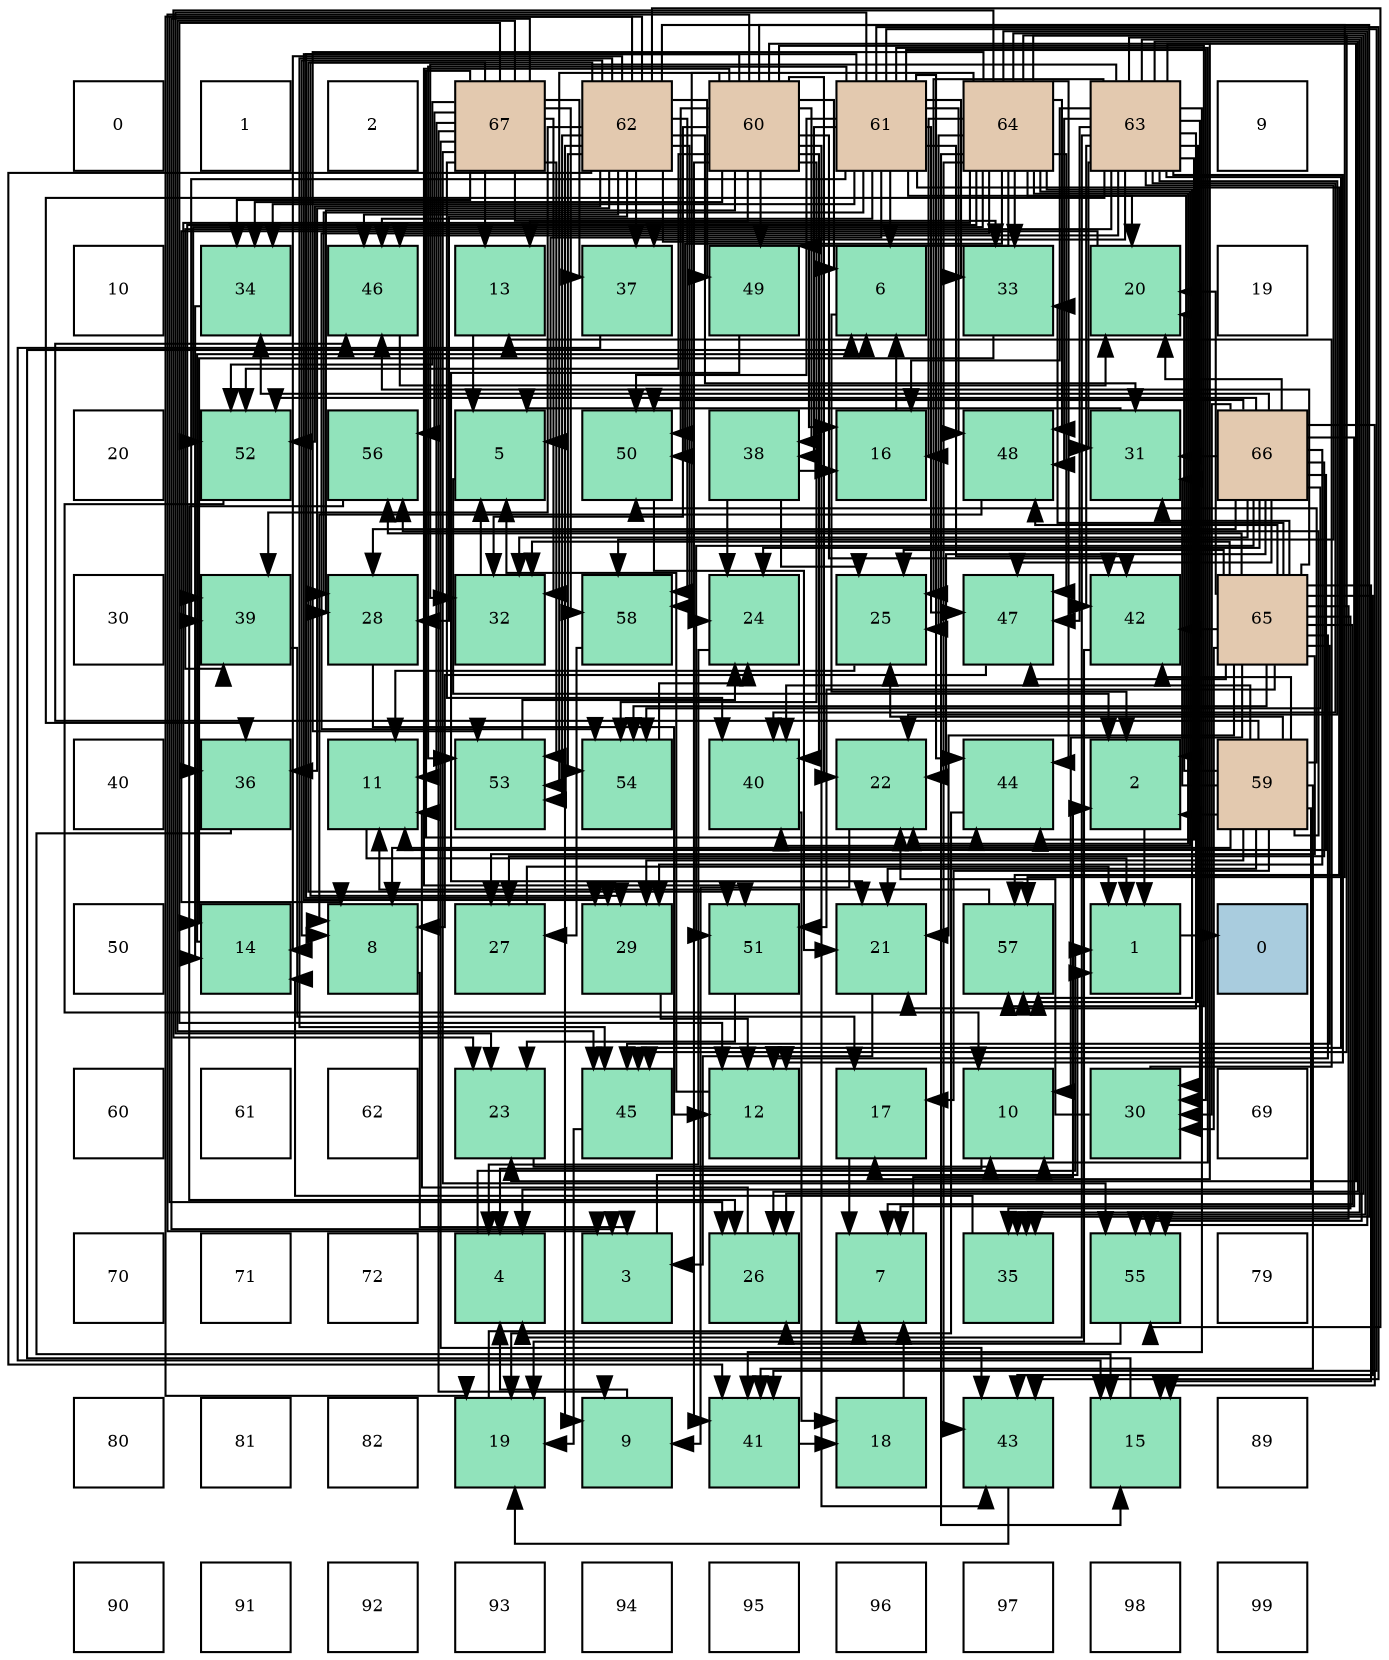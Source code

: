 digraph layout{
 rankdir=TB;
 splines=ortho;
 node [style=filled shape=square fixedsize=true width=0.6];
0[label="0", fontsize=8, fillcolor="#ffffff"];
1[label="1", fontsize=8, fillcolor="#ffffff"];
2[label="2", fontsize=8, fillcolor="#ffffff"];
3[label="67", fontsize=8, fillcolor="#e3c9af"];
4[label="62", fontsize=8, fillcolor="#e3c9af"];
5[label="60", fontsize=8, fillcolor="#e3c9af"];
6[label="61", fontsize=8, fillcolor="#e3c9af"];
7[label="64", fontsize=8, fillcolor="#e3c9af"];
8[label="63", fontsize=8, fillcolor="#e3c9af"];
9[label="9", fontsize=8, fillcolor="#ffffff"];
10[label="10", fontsize=8, fillcolor="#ffffff"];
11[label="34", fontsize=8, fillcolor="#91e3bb"];
12[label="46", fontsize=8, fillcolor="#91e3bb"];
13[label="13", fontsize=8, fillcolor="#91e3bb"];
14[label="37", fontsize=8, fillcolor="#91e3bb"];
15[label="49", fontsize=8, fillcolor="#91e3bb"];
16[label="6", fontsize=8, fillcolor="#91e3bb"];
17[label="33", fontsize=8, fillcolor="#91e3bb"];
18[label="20", fontsize=8, fillcolor="#91e3bb"];
19[label="19", fontsize=8, fillcolor="#ffffff"];
20[label="20", fontsize=8, fillcolor="#ffffff"];
21[label="52", fontsize=8, fillcolor="#91e3bb"];
22[label="56", fontsize=8, fillcolor="#91e3bb"];
23[label="5", fontsize=8, fillcolor="#91e3bb"];
24[label="50", fontsize=8, fillcolor="#91e3bb"];
25[label="38", fontsize=8, fillcolor="#91e3bb"];
26[label="16", fontsize=8, fillcolor="#91e3bb"];
27[label="48", fontsize=8, fillcolor="#91e3bb"];
28[label="31", fontsize=8, fillcolor="#91e3bb"];
29[label="66", fontsize=8, fillcolor="#e3c9af"];
30[label="30", fontsize=8, fillcolor="#ffffff"];
31[label="39", fontsize=8, fillcolor="#91e3bb"];
32[label="28", fontsize=8, fillcolor="#91e3bb"];
33[label="32", fontsize=8, fillcolor="#91e3bb"];
34[label="58", fontsize=8, fillcolor="#91e3bb"];
35[label="24", fontsize=8, fillcolor="#91e3bb"];
36[label="25", fontsize=8, fillcolor="#91e3bb"];
37[label="47", fontsize=8, fillcolor="#91e3bb"];
38[label="42", fontsize=8, fillcolor="#91e3bb"];
39[label="65", fontsize=8, fillcolor="#e3c9af"];
40[label="40", fontsize=8, fillcolor="#ffffff"];
41[label="36", fontsize=8, fillcolor="#91e3bb"];
42[label="11", fontsize=8, fillcolor="#91e3bb"];
43[label="53", fontsize=8, fillcolor="#91e3bb"];
44[label="54", fontsize=8, fillcolor="#91e3bb"];
45[label="40", fontsize=8, fillcolor="#91e3bb"];
46[label="22", fontsize=8, fillcolor="#91e3bb"];
47[label="44", fontsize=8, fillcolor="#91e3bb"];
48[label="2", fontsize=8, fillcolor="#91e3bb"];
49[label="59", fontsize=8, fillcolor="#e3c9af"];
50[label="50", fontsize=8, fillcolor="#ffffff"];
51[label="14", fontsize=8, fillcolor="#91e3bb"];
52[label="8", fontsize=8, fillcolor="#91e3bb"];
53[label="27", fontsize=8, fillcolor="#91e3bb"];
54[label="29", fontsize=8, fillcolor="#91e3bb"];
55[label="51", fontsize=8, fillcolor="#91e3bb"];
56[label="21", fontsize=8, fillcolor="#91e3bb"];
57[label="57", fontsize=8, fillcolor="#91e3bb"];
58[label="1", fontsize=8, fillcolor="#91e3bb"];
59[label="0", fontsize=8, fillcolor="#a9ccde"];
60[label="60", fontsize=8, fillcolor="#ffffff"];
61[label="61", fontsize=8, fillcolor="#ffffff"];
62[label="62", fontsize=8, fillcolor="#ffffff"];
63[label="23", fontsize=8, fillcolor="#91e3bb"];
64[label="45", fontsize=8, fillcolor="#91e3bb"];
65[label="12", fontsize=8, fillcolor="#91e3bb"];
66[label="17", fontsize=8, fillcolor="#91e3bb"];
67[label="10", fontsize=8, fillcolor="#91e3bb"];
68[label="30", fontsize=8, fillcolor="#91e3bb"];
69[label="69", fontsize=8, fillcolor="#ffffff"];
70[label="70", fontsize=8, fillcolor="#ffffff"];
71[label="71", fontsize=8, fillcolor="#ffffff"];
72[label="72", fontsize=8, fillcolor="#ffffff"];
73[label="4", fontsize=8, fillcolor="#91e3bb"];
74[label="3", fontsize=8, fillcolor="#91e3bb"];
75[label="26", fontsize=8, fillcolor="#91e3bb"];
76[label="7", fontsize=8, fillcolor="#91e3bb"];
77[label="35", fontsize=8, fillcolor="#91e3bb"];
78[label="55", fontsize=8, fillcolor="#91e3bb"];
79[label="79", fontsize=8, fillcolor="#ffffff"];
80[label="80", fontsize=8, fillcolor="#ffffff"];
81[label="81", fontsize=8, fillcolor="#ffffff"];
82[label="82", fontsize=8, fillcolor="#ffffff"];
83[label="19", fontsize=8, fillcolor="#91e3bb"];
84[label="9", fontsize=8, fillcolor="#91e3bb"];
85[label="41", fontsize=8, fillcolor="#91e3bb"];
86[label="18", fontsize=8, fillcolor="#91e3bb"];
87[label="43", fontsize=8, fillcolor="#91e3bb"];
88[label="15", fontsize=8, fillcolor="#91e3bb"];
89[label="89", fontsize=8, fillcolor="#ffffff"];
90[label="90", fontsize=8, fillcolor="#ffffff"];
91[label="91", fontsize=8, fillcolor="#ffffff"];
92[label="92", fontsize=8, fillcolor="#ffffff"];
93[label="93", fontsize=8, fillcolor="#ffffff"];
94[label="94", fontsize=8, fillcolor="#ffffff"];
95[label="95", fontsize=8, fillcolor="#ffffff"];
96[label="96", fontsize=8, fillcolor="#ffffff"];
97[label="97", fontsize=8, fillcolor="#ffffff"];
98[label="98", fontsize=8, fillcolor="#ffffff"];
99[label="99", fontsize=8, fillcolor="#ffffff"];
edge [constraint=false, style=vis];58 -> 59;
48 -> 58;
74 -> 58;
73 -> 58;
23 -> 48;
16 -> 48;
76 -> 48;
52 -> 74;
84 -> 73;
67 -> 73;
42 -> 58;
65 -> 23;
13 -> 23;
51 -> 16;
88 -> 16;
26 -> 16;
66 -> 76;
86 -> 76;
83 -> 76;
18 -> 52;
56 -> 74;
46 -> 84;
63 -> 67;
35 -> 73;
36 -> 42;
75 -> 42;
53 -> 58;
32 -> 65;
54 -> 65;
68 -> 13;
68 -> 46;
28 -> 23;
33 -> 23;
17 -> 51;
11 -> 51;
77 -> 51;
41 -> 88;
14 -> 88;
25 -> 26;
25 -> 35;
25 -> 36;
31 -> 66;
45 -> 86;
85 -> 86;
38 -> 83;
87 -> 83;
47 -> 83;
64 -> 83;
12 -> 18;
37 -> 52;
27 -> 52;
15 -> 56;
24 -> 56;
55 -> 63;
21 -> 67;
43 -> 35;
44 -> 35;
78 -> 75;
22 -> 75;
57 -> 42;
34 -> 53;
49 -> 48;
49 -> 73;
49 -> 52;
49 -> 66;
49 -> 18;
49 -> 56;
49 -> 36;
49 -> 54;
49 -> 28;
49 -> 45;
49 -> 85;
49 -> 38;
49 -> 12;
49 -> 24;
49 -> 22;
5 -> 74;
5 -> 16;
5 -> 13;
5 -> 66;
5 -> 46;
5 -> 32;
5 -> 54;
5 -> 33;
5 -> 11;
5 -> 77;
5 -> 25;
5 -> 45;
5 -> 85;
5 -> 38;
5 -> 87;
5 -> 15;
5 -> 24;
5 -> 55;
5 -> 21;
5 -> 43;
5 -> 44;
5 -> 57;
6 -> 23;
6 -> 16;
6 -> 67;
6 -> 18;
6 -> 63;
6 -> 32;
6 -> 54;
6 -> 68;
6 -> 17;
6 -> 11;
6 -> 25;
6 -> 31;
6 -> 85;
6 -> 38;
6 -> 87;
6 -> 47;
6 -> 12;
6 -> 37;
6 -> 27;
6 -> 24;
6 -> 43;
6 -> 57;
4 -> 52;
4 -> 84;
4 -> 51;
4 -> 26;
4 -> 83;
4 -> 35;
4 -> 75;
4 -> 32;
4 -> 28;
4 -> 41;
4 -> 14;
4 -> 31;
4 -> 85;
4 -> 64;
4 -> 12;
4 -> 15;
4 -> 55;
4 -> 21;
4 -> 43;
4 -> 44;
4 -> 78;
4 -> 57;
4 -> 34;
8 -> 73;
8 -> 65;
8 -> 26;
8 -> 56;
8 -> 46;
8 -> 63;
8 -> 36;
8 -> 75;
8 -> 68;
8 -> 28;
8 -> 33;
8 -> 77;
8 -> 41;
8 -> 14;
8 -> 31;
8 -> 45;
8 -> 85;
8 -> 38;
8 -> 47;
8 -> 64;
8 -> 12;
8 -> 37;
8 -> 27;
8 -> 78;
8 -> 57;
8 -> 34;
7 -> 48;
7 -> 88;
7 -> 26;
7 -> 46;
7 -> 63;
7 -> 36;
7 -> 75;
7 -> 17;
7 -> 77;
7 -> 41;
7 -> 31;
7 -> 45;
7 -> 87;
7 -> 47;
7 -> 64;
7 -> 37;
7 -> 27;
7 -> 15;
7 -> 24;
7 -> 21;
7 -> 43;
7 -> 44;
7 -> 78;
7 -> 57;
7 -> 34;
39 -> 76;
39 -> 67;
39 -> 65;
39 -> 88;
39 -> 18;
39 -> 56;
39 -> 36;
39 -> 53;
39 -> 68;
39 -> 28;
39 -> 33;
39 -> 17;
39 -> 77;
39 -> 38;
39 -> 87;
39 -> 64;
39 -> 12;
39 -> 37;
39 -> 27;
39 -> 55;
39 -> 44;
39 -> 78;
39 -> 22;
29 -> 76;
29 -> 42;
29 -> 88;
29 -> 18;
29 -> 46;
29 -> 35;
29 -> 53;
29 -> 32;
29 -> 54;
29 -> 68;
29 -> 28;
29 -> 33;
29 -> 11;
29 -> 37;
29 -> 24;
29 -> 55;
29 -> 21;
29 -> 44;
3 -> 74;
3 -> 84;
3 -> 42;
3 -> 65;
3 -> 13;
3 -> 54;
3 -> 33;
3 -> 17;
3 -> 11;
3 -> 14;
3 -> 45;
3 -> 87;
3 -> 47;
3 -> 64;
3 -> 21;
3 -> 43;
3 -> 78;
3 -> 22;
3 -> 34;
edge [constraint=true, style=invis];
0 -> 10 -> 20 -> 30 -> 40 -> 50 -> 60 -> 70 -> 80 -> 90;
1 -> 11 -> 21 -> 31 -> 41 -> 51 -> 61 -> 71 -> 81 -> 91;
2 -> 12 -> 22 -> 32 -> 42 -> 52 -> 62 -> 72 -> 82 -> 92;
3 -> 13 -> 23 -> 33 -> 43 -> 53 -> 63 -> 73 -> 83 -> 93;
4 -> 14 -> 24 -> 34 -> 44 -> 54 -> 64 -> 74 -> 84 -> 94;
5 -> 15 -> 25 -> 35 -> 45 -> 55 -> 65 -> 75 -> 85 -> 95;
6 -> 16 -> 26 -> 36 -> 46 -> 56 -> 66 -> 76 -> 86 -> 96;
7 -> 17 -> 27 -> 37 -> 47 -> 57 -> 67 -> 77 -> 87 -> 97;
8 -> 18 -> 28 -> 38 -> 48 -> 58 -> 68 -> 78 -> 88 -> 98;
9 -> 19 -> 29 -> 39 -> 49 -> 59 -> 69 -> 79 -> 89 -> 99;
rank = same {0 -> 1 -> 2 -> 3 -> 4 -> 5 -> 6 -> 7 -> 8 -> 9};
rank = same {10 -> 11 -> 12 -> 13 -> 14 -> 15 -> 16 -> 17 -> 18 -> 19};
rank = same {20 -> 21 -> 22 -> 23 -> 24 -> 25 -> 26 -> 27 -> 28 -> 29};
rank = same {30 -> 31 -> 32 -> 33 -> 34 -> 35 -> 36 -> 37 -> 38 -> 39};
rank = same {40 -> 41 -> 42 -> 43 -> 44 -> 45 -> 46 -> 47 -> 48 -> 49};
rank = same {50 -> 51 -> 52 -> 53 -> 54 -> 55 -> 56 -> 57 -> 58 -> 59};
rank = same {60 -> 61 -> 62 -> 63 -> 64 -> 65 -> 66 -> 67 -> 68 -> 69};
rank = same {70 -> 71 -> 72 -> 73 -> 74 -> 75 -> 76 -> 77 -> 78 -> 79};
rank = same {80 -> 81 -> 82 -> 83 -> 84 -> 85 -> 86 -> 87 -> 88 -> 89};
rank = same {90 -> 91 -> 92 -> 93 -> 94 -> 95 -> 96 -> 97 -> 98 -> 99};
}